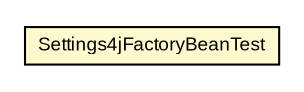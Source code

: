 #!/usr/local/bin/dot
#
# Class diagram 
# Generated by UMLGraph version R5_6-24-gf6e263 (http://www.umlgraph.org/)
#

digraph G {
	edge [fontname="arial",fontsize=10,labelfontname="arial",labelfontsize=10];
	node [fontname="arial",fontsize=10,shape=plaintext];
	nodesep=0.25;
	ranksep=0.5;
	// org.settings4j.helper.spring.Settings4jFactoryBeanTest
	c1318 [label=<<table title="org.settings4j.helper.spring.Settings4jFactoryBeanTest" border="0" cellborder="1" cellspacing="0" cellpadding="2" port="p" bgcolor="lemonChiffon" href="./Settings4jFactoryBeanTest.html">
		<tr><td><table border="0" cellspacing="0" cellpadding="1">
<tr><td align="center" balign="center"> Settings4jFactoryBeanTest </td></tr>
		</table></td></tr>
		</table>>, URL="./Settings4jFactoryBeanTest.html", fontname="arial", fontcolor="black", fontsize=9.0];
}

